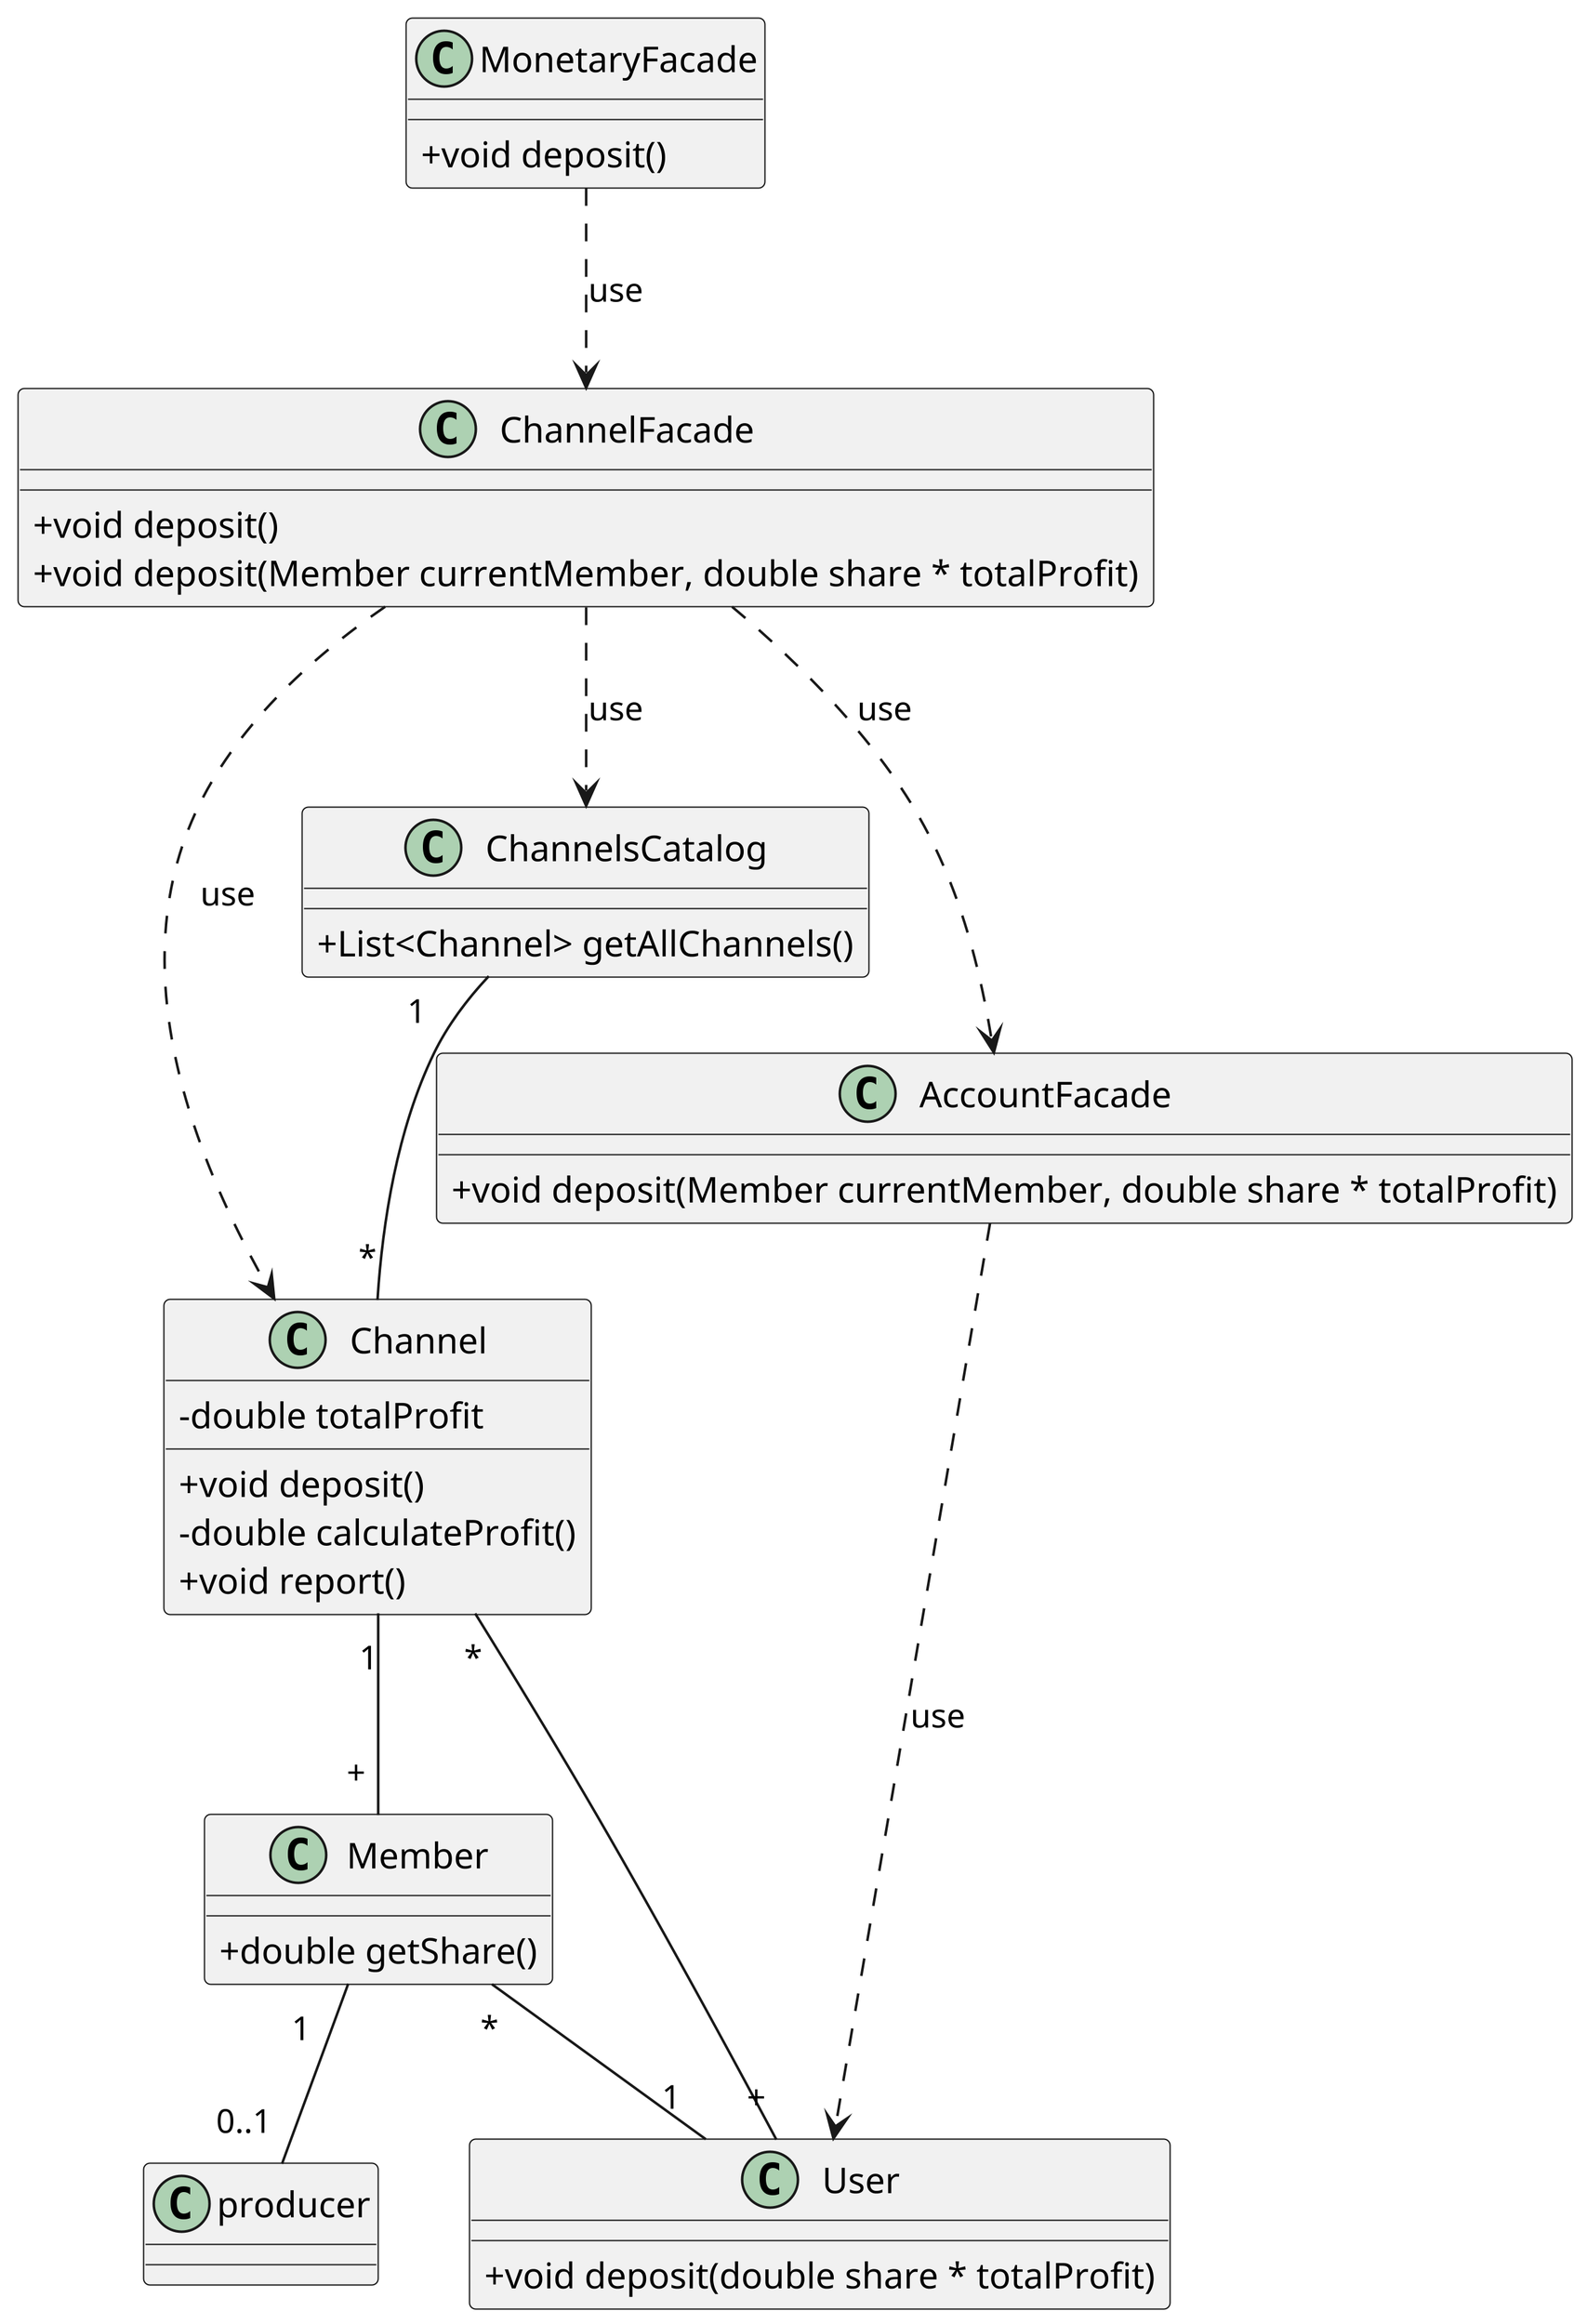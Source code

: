 @startuml deposit_profit


scale 4
skinparam DefaultFontName Vazir
skinparam ArrowMessageAlignment right
skinparam classAttributeIconSize 0

class "Channel" as chanel {
    -double totalProfit
    +void deposit()
    -double calculateProfit()
    +void report()

}

class "User" as user {
    +void deposit(double share * totalProfit)
}

class "Member" as member {
    +double getShare()
}

class MonetaryFacade {
    +void deposit()
}

class ChannelFacade {
    +void deposit()
    +void deposit(Member currentMember, double share * totalProfit)
}

class ChannelsCatalog {
    +List<Channel> getAllChannels()
}

class AccountFacade {
    +void deposit(Member currentMember, double share * totalProfit)
}

chanel "1" -- "             +" member
member "1" -- "         0..1" producer
chanel "        *" -- "+" user
member "                    *" -- "1" user
ChannelsCatalog "1" -- "*" chanel
MonetaryFacade ..> ChannelFacade :use
ChannelFacade ..> AccountFacade :use
ChannelFacade ..> chanel :use
ChannelFacade ..> ChannelsCatalog :use
AccountFacade ..> user :use

@enduml
